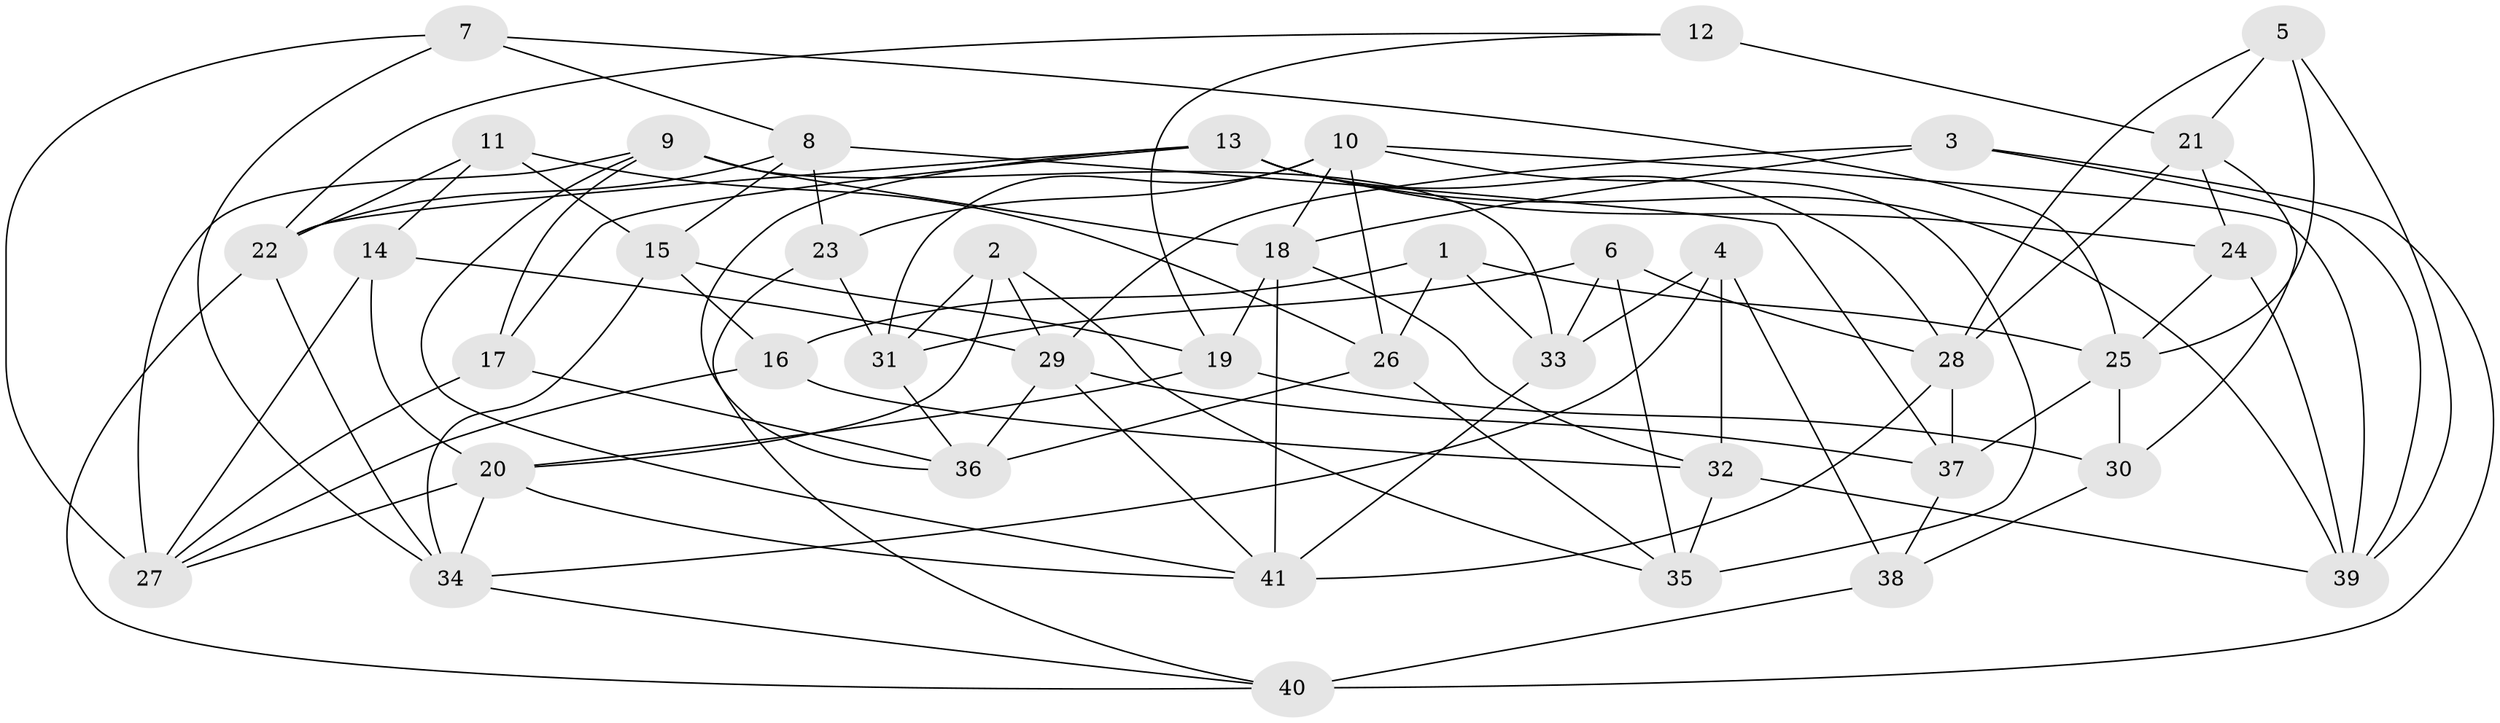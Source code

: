 // original degree distribution, {4: 1.0}
// Generated by graph-tools (version 1.1) at 2025/38/03/04/25 23:38:08]
// undirected, 41 vertices, 100 edges
graph export_dot {
  node [color=gray90,style=filled];
  1;
  2;
  3;
  4;
  5;
  6;
  7;
  8;
  9;
  10;
  11;
  12;
  13;
  14;
  15;
  16;
  17;
  18;
  19;
  20;
  21;
  22;
  23;
  24;
  25;
  26;
  27;
  28;
  29;
  30;
  31;
  32;
  33;
  34;
  35;
  36;
  37;
  38;
  39;
  40;
  41;
  1 -- 16 [weight=1.0];
  1 -- 25 [weight=1.0];
  1 -- 26 [weight=1.0];
  1 -- 33 [weight=1.0];
  2 -- 20 [weight=1.0];
  2 -- 29 [weight=1.0];
  2 -- 31 [weight=1.0];
  2 -- 35 [weight=1.0];
  3 -- 18 [weight=1.0];
  3 -- 29 [weight=1.0];
  3 -- 39 [weight=1.0];
  3 -- 40 [weight=1.0];
  4 -- 32 [weight=1.0];
  4 -- 33 [weight=1.0];
  4 -- 34 [weight=1.0];
  4 -- 38 [weight=1.0];
  5 -- 21 [weight=1.0];
  5 -- 25 [weight=1.0];
  5 -- 28 [weight=1.0];
  5 -- 39 [weight=1.0];
  6 -- 28 [weight=1.0];
  6 -- 31 [weight=1.0];
  6 -- 33 [weight=1.0];
  6 -- 35 [weight=1.0];
  7 -- 8 [weight=1.0];
  7 -- 25 [weight=1.0];
  7 -- 27 [weight=1.0];
  7 -- 34 [weight=1.0];
  8 -- 15 [weight=1.0];
  8 -- 22 [weight=1.0];
  8 -- 23 [weight=2.0];
  8 -- 37 [weight=1.0];
  9 -- 17 [weight=1.0];
  9 -- 18 [weight=1.0];
  9 -- 27 [weight=1.0];
  9 -- 33 [weight=2.0];
  9 -- 41 [weight=1.0];
  10 -- 18 [weight=1.0];
  10 -- 23 [weight=1.0];
  10 -- 26 [weight=1.0];
  10 -- 31 [weight=1.0];
  10 -- 35 [weight=1.0];
  10 -- 39 [weight=1.0];
  11 -- 14 [weight=1.0];
  11 -- 15 [weight=1.0];
  11 -- 22 [weight=1.0];
  11 -- 26 [weight=1.0];
  12 -- 19 [weight=1.0];
  12 -- 21 [weight=2.0];
  12 -- 22 [weight=1.0];
  13 -- 17 [weight=1.0];
  13 -- 22 [weight=1.0];
  13 -- 24 [weight=1.0];
  13 -- 28 [weight=1.0];
  13 -- 36 [weight=1.0];
  13 -- 39 [weight=1.0];
  14 -- 20 [weight=1.0];
  14 -- 27 [weight=1.0];
  14 -- 29 [weight=1.0];
  15 -- 16 [weight=1.0];
  15 -- 19 [weight=2.0];
  15 -- 34 [weight=1.0];
  16 -- 27 [weight=1.0];
  16 -- 32 [weight=1.0];
  17 -- 27 [weight=1.0];
  17 -- 36 [weight=1.0];
  18 -- 19 [weight=1.0];
  18 -- 32 [weight=1.0];
  18 -- 41 [weight=1.0];
  19 -- 20 [weight=1.0];
  19 -- 30 [weight=1.0];
  20 -- 27 [weight=1.0];
  20 -- 34 [weight=1.0];
  20 -- 41 [weight=1.0];
  21 -- 24 [weight=1.0];
  21 -- 28 [weight=1.0];
  21 -- 30 [weight=1.0];
  22 -- 34 [weight=1.0];
  22 -- 40 [weight=1.0];
  23 -- 31 [weight=2.0];
  23 -- 40 [weight=1.0];
  24 -- 25 [weight=1.0];
  24 -- 39 [weight=1.0];
  25 -- 30 [weight=1.0];
  25 -- 37 [weight=1.0];
  26 -- 35 [weight=1.0];
  26 -- 36 [weight=2.0];
  28 -- 37 [weight=1.0];
  28 -- 41 [weight=1.0];
  29 -- 36 [weight=1.0];
  29 -- 37 [weight=1.0];
  29 -- 41 [weight=1.0];
  30 -- 38 [weight=1.0];
  31 -- 36 [weight=1.0];
  32 -- 35 [weight=2.0];
  32 -- 39 [weight=1.0];
  33 -- 41 [weight=1.0];
  34 -- 40 [weight=1.0];
  37 -- 38 [weight=2.0];
  38 -- 40 [weight=2.0];
}
